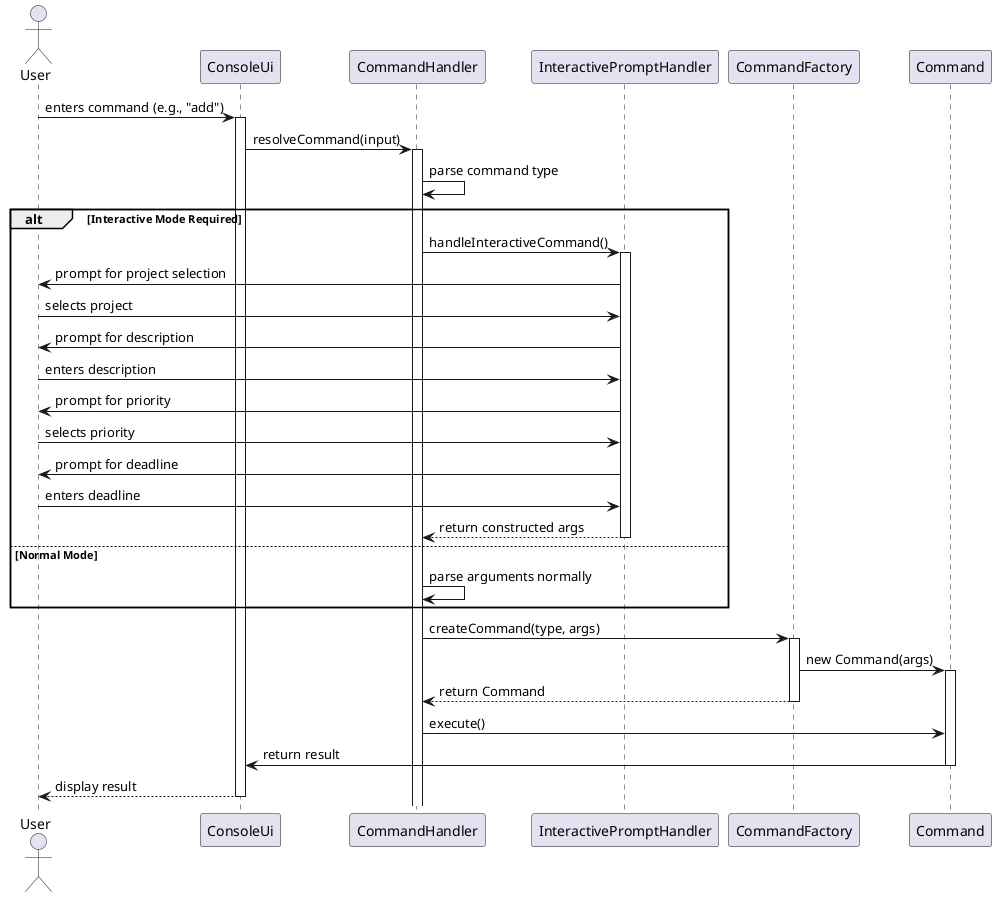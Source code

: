 @startuml Command Processing Sequence Diagram

actor User
participant ConsoleUi
participant CommandHandler
participant InteractivePromptHandler
participant CommandFactory
participant Command

User -> ConsoleUi: enters command (e.g., "add")
activate ConsoleUi
ConsoleUi -> CommandHandler: resolveCommand(input)
activate CommandHandler
CommandHandler -> CommandHandler: parse command type

alt Interactive Mode Required
    CommandHandler -> InteractivePromptHandler: handleInteractiveCommand()
    activate InteractivePromptHandler
    InteractivePromptHandler -> User: prompt for project selection
    User -> InteractivePromptHandler: selects project
    InteractivePromptHandler -> User: prompt for description
    User -> InteractivePromptHandler: enters description
    InteractivePromptHandler -> User: prompt for priority
    User -> InteractivePromptHandler: selects priority
    InteractivePromptHandler -> User: prompt for deadline
    User -> InteractivePromptHandler: enters deadline
    InteractivePromptHandler --> CommandHandler: return constructed args
    deactivate InteractivePromptHandler
else Normal Mode
    CommandHandler -> CommandHandler: parse arguments normally
end

CommandHandler -> CommandFactory: createCommand(type, args)
activate CommandFactory
CommandFactory -> Command: new Command(args)
activate Command
CommandFactory --> CommandHandler: return Command
deactivate CommandFactory
CommandHandler -> Command: execute()
Command -> ConsoleUi: return result
deactivate Command
ConsoleUi --> User: display result
deactivate ConsoleUi

@enduml